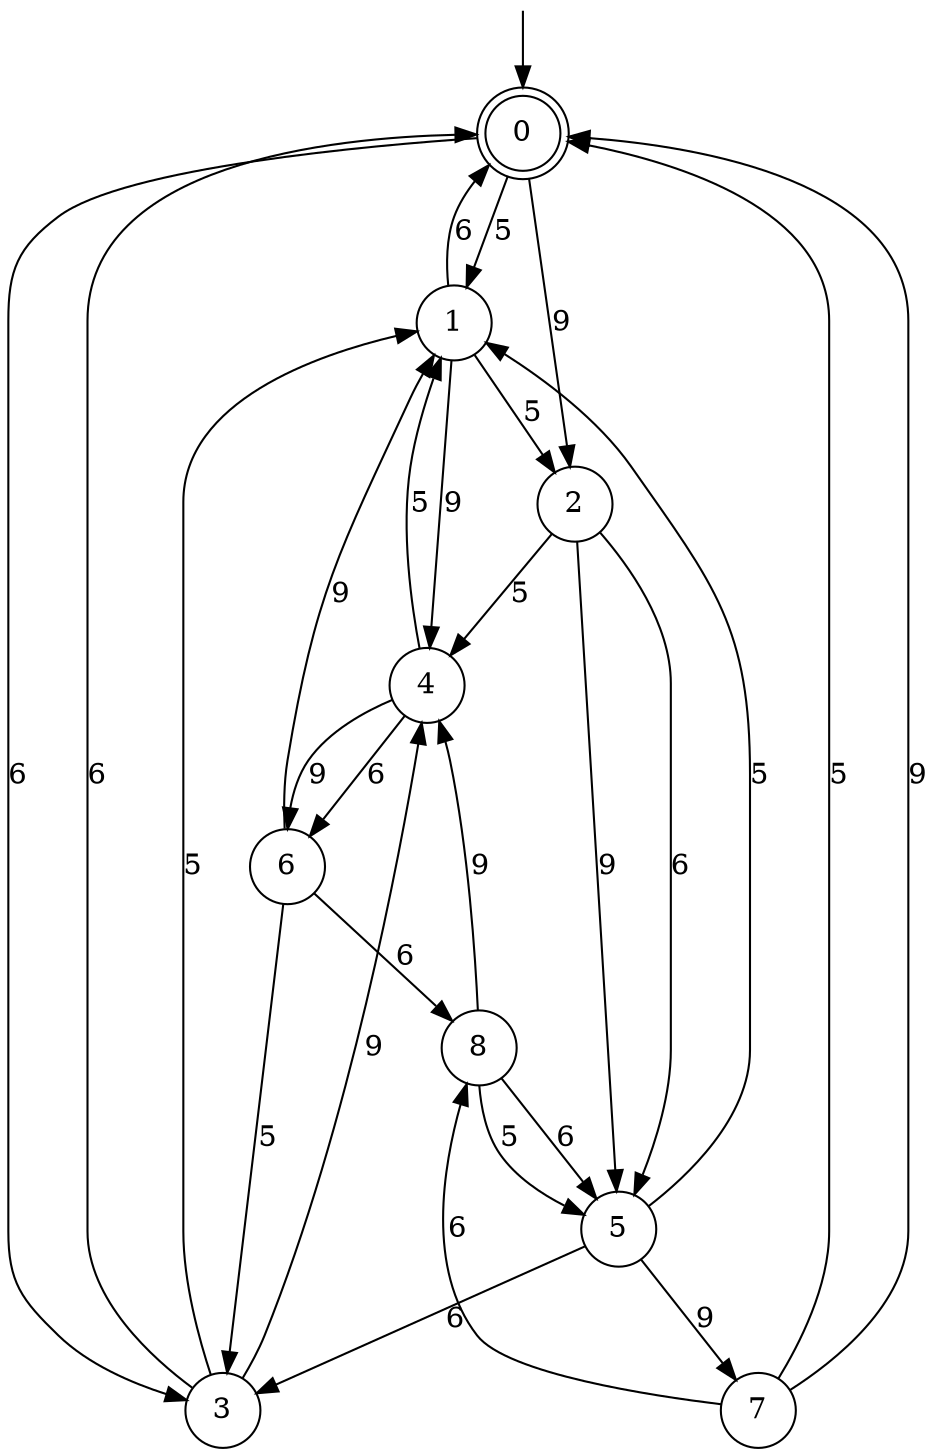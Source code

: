 digraph g {

	s0 [shape="doublecircle" label="0"];
	s1 [shape="circle" label="1"];
	s2 [shape="circle" label="2"];
	s3 [shape="circle" label="3"];
	s4 [shape="circle" label="4"];
	s5 [shape="circle" label="5"];
	s6 [shape="circle" label="6"];
	s7 [shape="circle" label="7"];
	s8 [shape="circle" label="8"];
	s0 -> s1 [label="5"];
	s0 -> s2 [label="9"];
	s0 -> s3 [label="6"];
	s1 -> s2 [label="5"];
	s1 -> s4 [label="9"];
	s1 -> s0 [label="6"];
	s2 -> s4 [label="5"];
	s2 -> s5 [label="9"];
	s2 -> s5 [label="6"];
	s3 -> s1 [label="5"];
	s3 -> s4 [label="9"];
	s3 -> s0 [label="6"];
	s4 -> s1 [label="5"];
	s4 -> s6 [label="9"];
	s4 -> s6 [label="6"];
	s5 -> s1 [label="5"];
	s5 -> s7 [label="9"];
	s5 -> s3 [label="6"];
	s6 -> s3 [label="5"];
	s6 -> s1 [label="9"];
	s6 -> s8 [label="6"];
	s7 -> s0 [label="5"];
	s7 -> s0 [label="9"];
	s7 -> s8 [label="6"];
	s8 -> s5 [label="5"];
	s8 -> s4 [label="9"];
	s8 -> s5 [label="6"];

__start0 [label="" shape="none" width="0" height="0"];
__start0 -> s0;

}
